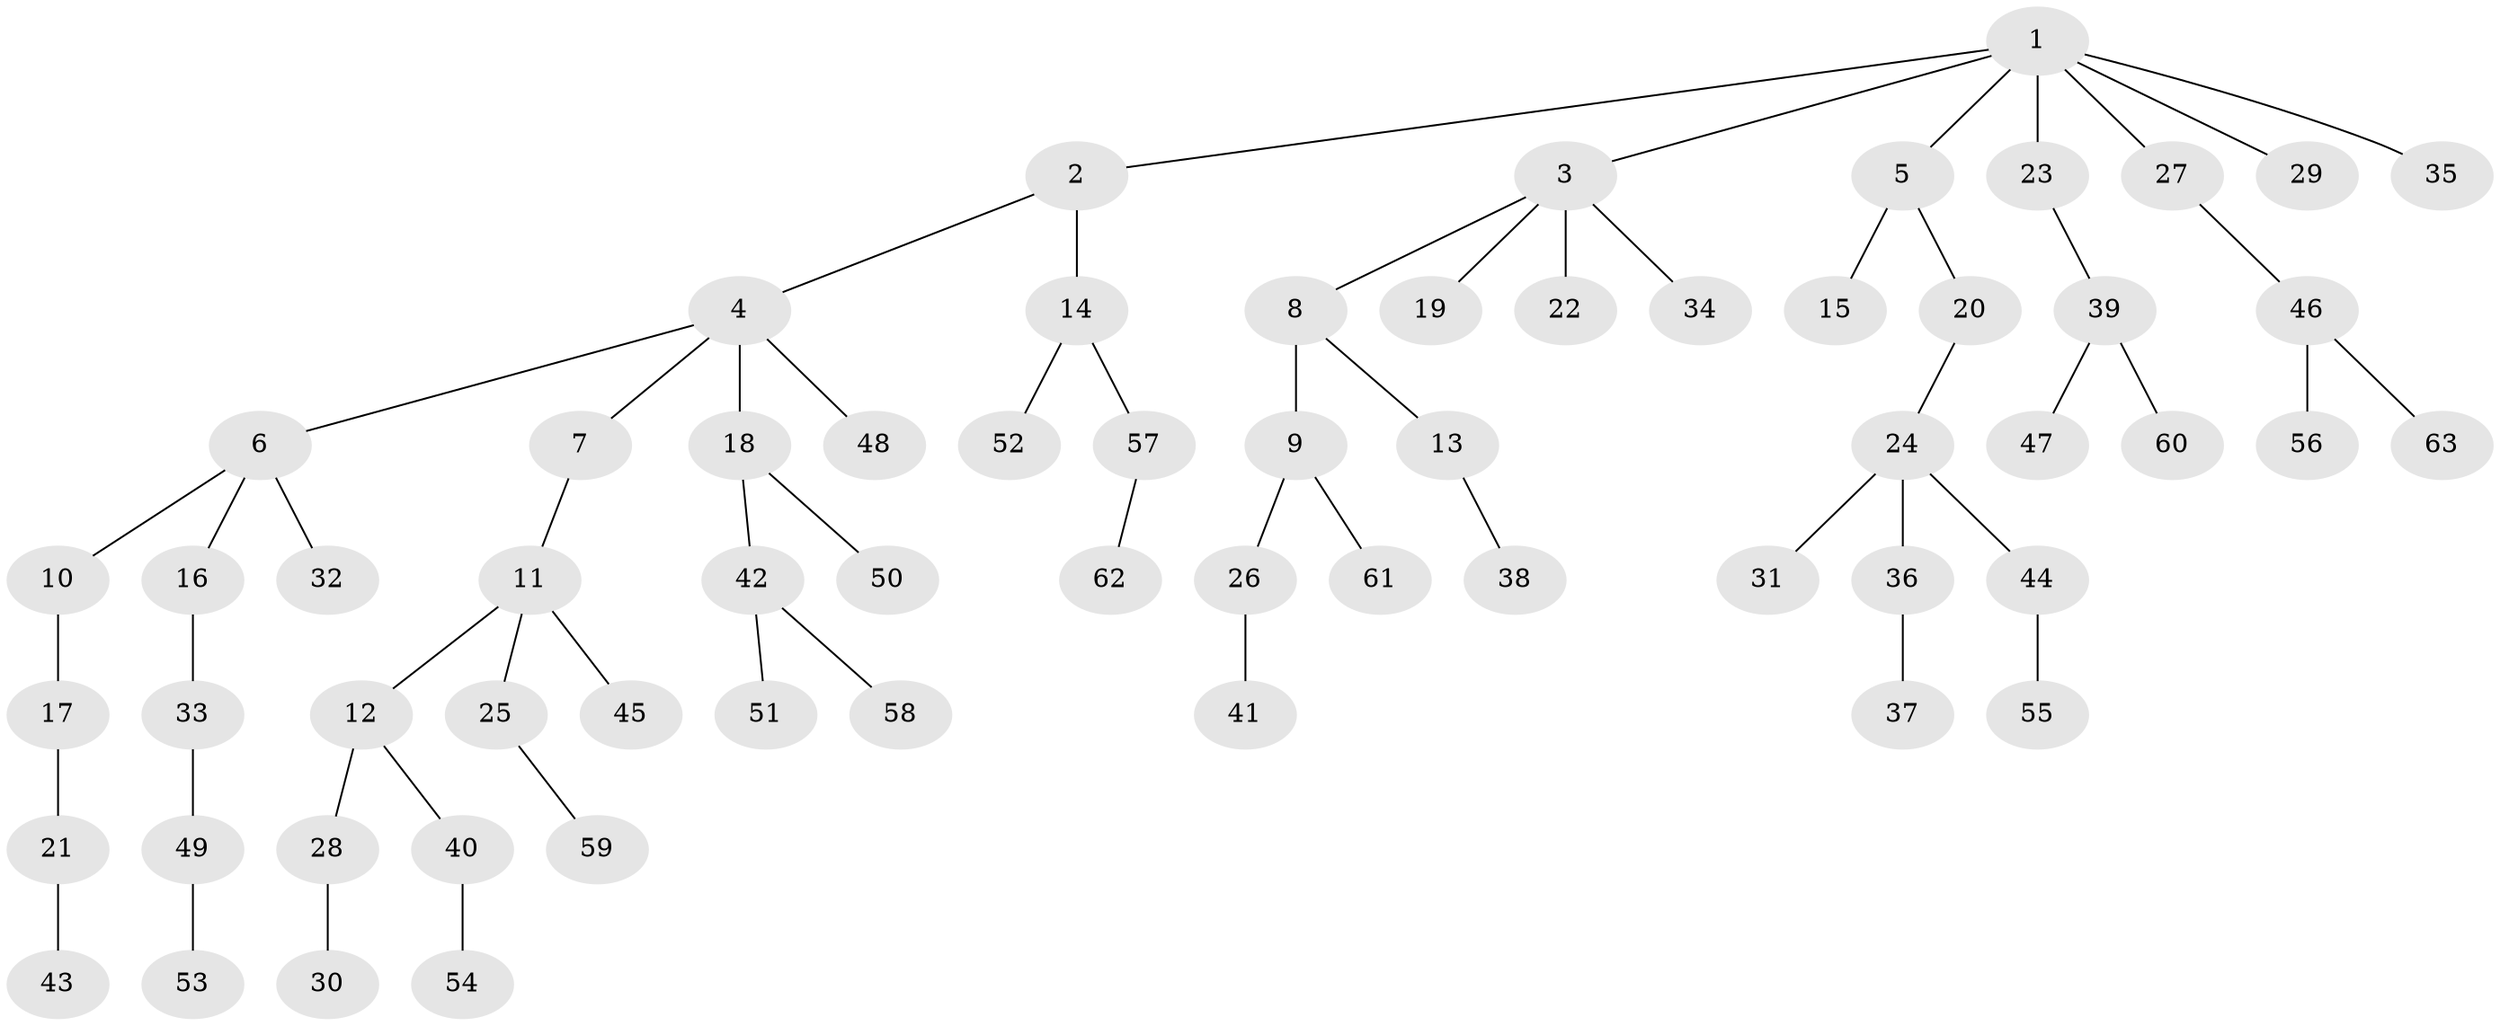 // Generated by graph-tools (version 1.1) at 2025/53/03/09/25 04:53:44]
// undirected, 63 vertices, 62 edges
graph export_dot {
graph [start="1"]
  node [color=gray90,style=filled];
  1;
  2;
  3;
  4;
  5;
  6;
  7;
  8;
  9;
  10;
  11;
  12;
  13;
  14;
  15;
  16;
  17;
  18;
  19;
  20;
  21;
  22;
  23;
  24;
  25;
  26;
  27;
  28;
  29;
  30;
  31;
  32;
  33;
  34;
  35;
  36;
  37;
  38;
  39;
  40;
  41;
  42;
  43;
  44;
  45;
  46;
  47;
  48;
  49;
  50;
  51;
  52;
  53;
  54;
  55;
  56;
  57;
  58;
  59;
  60;
  61;
  62;
  63;
  1 -- 2;
  1 -- 3;
  1 -- 5;
  1 -- 23;
  1 -- 27;
  1 -- 29;
  1 -- 35;
  2 -- 4;
  2 -- 14;
  3 -- 8;
  3 -- 19;
  3 -- 22;
  3 -- 34;
  4 -- 6;
  4 -- 7;
  4 -- 18;
  4 -- 48;
  5 -- 15;
  5 -- 20;
  6 -- 10;
  6 -- 16;
  6 -- 32;
  7 -- 11;
  8 -- 9;
  8 -- 13;
  9 -- 26;
  9 -- 61;
  10 -- 17;
  11 -- 12;
  11 -- 25;
  11 -- 45;
  12 -- 28;
  12 -- 40;
  13 -- 38;
  14 -- 52;
  14 -- 57;
  16 -- 33;
  17 -- 21;
  18 -- 42;
  18 -- 50;
  20 -- 24;
  21 -- 43;
  23 -- 39;
  24 -- 31;
  24 -- 36;
  24 -- 44;
  25 -- 59;
  26 -- 41;
  27 -- 46;
  28 -- 30;
  33 -- 49;
  36 -- 37;
  39 -- 47;
  39 -- 60;
  40 -- 54;
  42 -- 51;
  42 -- 58;
  44 -- 55;
  46 -- 56;
  46 -- 63;
  49 -- 53;
  57 -- 62;
}
